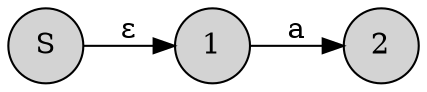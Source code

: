 
digraph {
rankdir=LR;
node [shape = circle; style = filled;];
0->1[label="ε"];
1->2[label="a"];
1 [label="1";]
2 [label="2";]
0 [label="S";]
}


